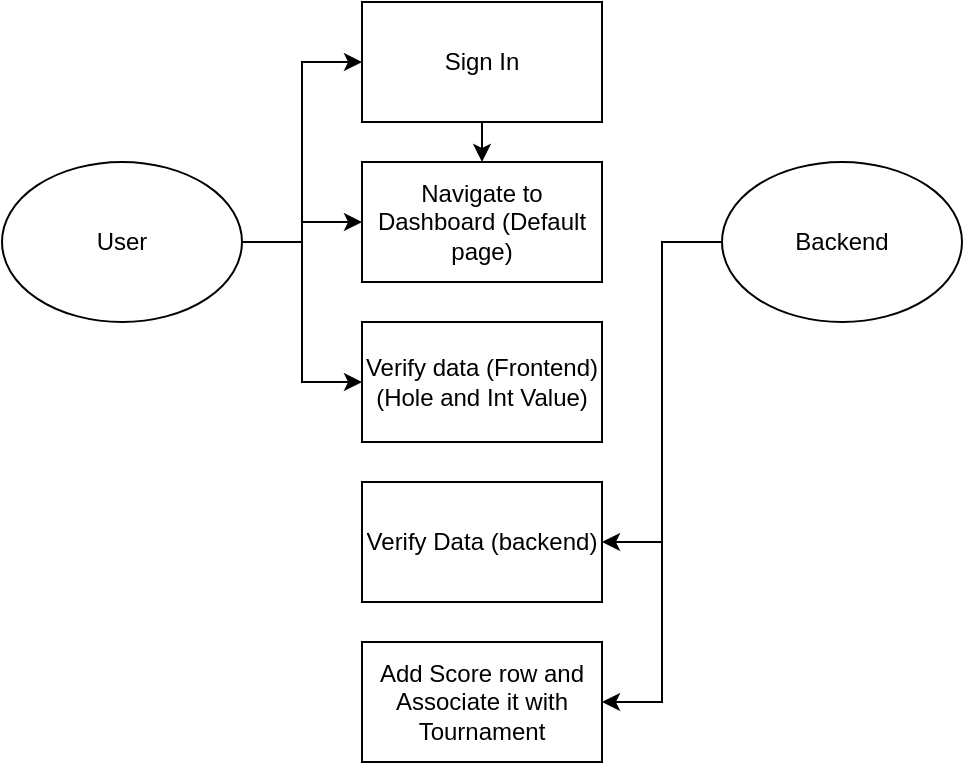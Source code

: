<mxfile version="15.1.4" type="device"><diagram id="5sYitKYOQQTT7UtF5iLb" name="Page-1"><mxGraphModel dx="928" dy="671" grid="1" gridSize="10" guides="1" tooltips="1" connect="1" arrows="1" fold="1" page="1" pageScale="1" pageWidth="1100" pageHeight="850" math="0" shadow="0"><root><mxCell id="0"/><mxCell id="1" parent="0"/><mxCell id="A1Nixq78AVWuFyNl9O-c-6" style="edgeStyle=orthogonalEdgeStyle;rounded=0;orthogonalLoop=1;jettySize=auto;html=1;exitX=1;exitY=0.5;exitDx=0;exitDy=0;entryX=0;entryY=0.5;entryDx=0;entryDy=0;" edge="1" parent="1" source="A1Nixq78AVWuFyNl9O-c-1" target="A1Nixq78AVWuFyNl9O-c-2"><mxGeometry relative="1" as="geometry"/></mxCell><mxCell id="A1Nixq78AVWuFyNl9O-c-8" style="edgeStyle=orthogonalEdgeStyle;rounded=0;orthogonalLoop=1;jettySize=auto;html=1;exitX=1;exitY=0.5;exitDx=0;exitDy=0;" edge="1" parent="1" source="A1Nixq78AVWuFyNl9O-c-1" target="A1Nixq78AVWuFyNl9O-c-3"><mxGeometry relative="1" as="geometry"/></mxCell><mxCell id="A1Nixq78AVWuFyNl9O-c-11" style="edgeStyle=orthogonalEdgeStyle;rounded=0;orthogonalLoop=1;jettySize=auto;html=1;exitX=1;exitY=0.5;exitDx=0;exitDy=0;entryX=0;entryY=0.5;entryDx=0;entryDy=0;" edge="1" parent="1" source="A1Nixq78AVWuFyNl9O-c-1" target="A1Nixq78AVWuFyNl9O-c-4"><mxGeometry relative="1" as="geometry"/></mxCell><mxCell id="A1Nixq78AVWuFyNl9O-c-1" value="User" style="ellipse;whiteSpace=wrap;html=1;" vertex="1" parent="1"><mxGeometry x="280" y="320" width="120" height="80" as="geometry"/></mxCell><mxCell id="A1Nixq78AVWuFyNl9O-c-7" style="edgeStyle=orthogonalEdgeStyle;rounded=0;orthogonalLoop=1;jettySize=auto;html=1;exitX=0.5;exitY=1;exitDx=0;exitDy=0;entryX=0.5;entryY=0;entryDx=0;entryDy=0;" edge="1" parent="1" source="A1Nixq78AVWuFyNl9O-c-2" target="A1Nixq78AVWuFyNl9O-c-3"><mxGeometry relative="1" as="geometry"/></mxCell><mxCell id="A1Nixq78AVWuFyNl9O-c-2" value="Sign In" style="rounded=0;whiteSpace=wrap;html=1;" vertex="1" parent="1"><mxGeometry x="460" y="240" width="120" height="60" as="geometry"/></mxCell><mxCell id="A1Nixq78AVWuFyNl9O-c-3" value="Navigate to Dashboard (Default page)" style="rounded=0;whiteSpace=wrap;html=1;" vertex="1" parent="1"><mxGeometry x="460" y="320" width="120" height="60" as="geometry"/></mxCell><mxCell id="A1Nixq78AVWuFyNl9O-c-4" value="Verify data (Frontend) (Hole and Int Value)" style="rounded=0;whiteSpace=wrap;html=1;" vertex="1" parent="1"><mxGeometry x="460" y="400" width="120" height="60" as="geometry"/></mxCell><mxCell id="A1Nixq78AVWuFyNl9O-c-5" value="Verify Data (backend)" style="rounded=0;whiteSpace=wrap;html=1;" vertex="1" parent="1"><mxGeometry x="460" y="480" width="120" height="60" as="geometry"/></mxCell><mxCell id="A1Nixq78AVWuFyNl9O-c-9" value="Add Score row and Associate it with Tournament" style="rounded=0;whiteSpace=wrap;html=1;" vertex="1" parent="1"><mxGeometry x="460" y="560" width="120" height="60" as="geometry"/></mxCell><mxCell id="A1Nixq78AVWuFyNl9O-c-12" style="edgeStyle=orthogonalEdgeStyle;rounded=0;orthogonalLoop=1;jettySize=auto;html=1;exitX=0;exitY=0.5;exitDx=0;exitDy=0;entryX=1;entryY=0.5;entryDx=0;entryDy=0;" edge="1" parent="1" source="A1Nixq78AVWuFyNl9O-c-10" target="A1Nixq78AVWuFyNl9O-c-5"><mxGeometry relative="1" as="geometry"/></mxCell><mxCell id="A1Nixq78AVWuFyNl9O-c-13" style="edgeStyle=orthogonalEdgeStyle;rounded=0;orthogonalLoop=1;jettySize=auto;html=1;exitX=0;exitY=0.5;exitDx=0;exitDy=0;entryX=1;entryY=0.5;entryDx=0;entryDy=0;" edge="1" parent="1" source="A1Nixq78AVWuFyNl9O-c-10" target="A1Nixq78AVWuFyNl9O-c-9"><mxGeometry relative="1" as="geometry"/></mxCell><mxCell id="A1Nixq78AVWuFyNl9O-c-10" value="Backend" style="ellipse;whiteSpace=wrap;html=1;" vertex="1" parent="1"><mxGeometry x="640" y="320" width="120" height="80" as="geometry"/></mxCell></root></mxGraphModel></diagram></mxfile>